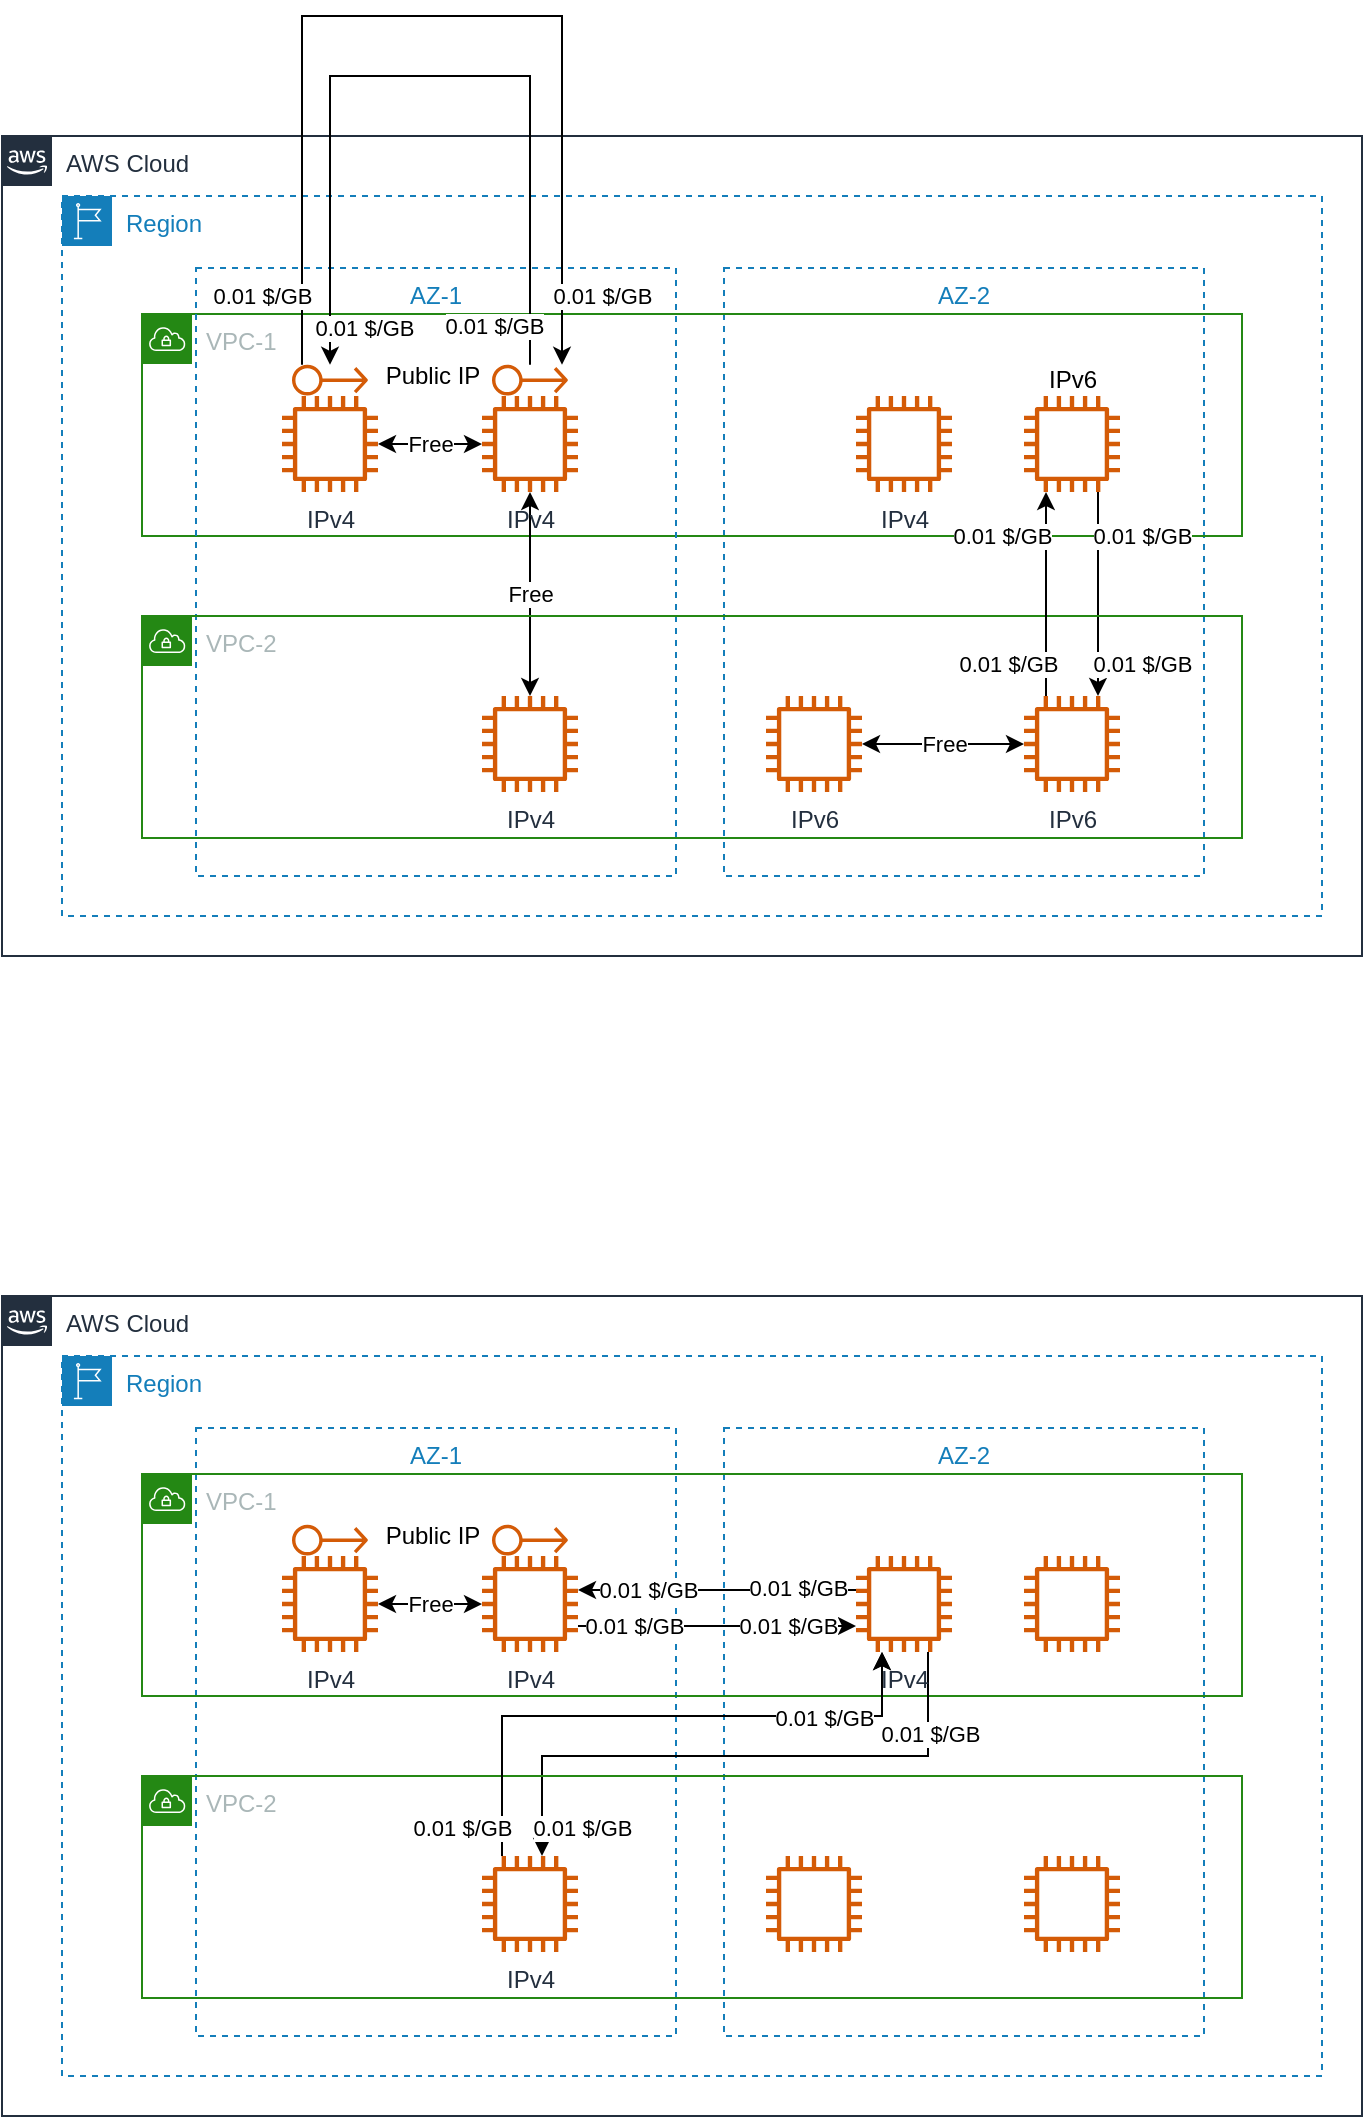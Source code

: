 <mxfile version="16.4.0" type="device"><diagram id="pWTL6Hb-sOIlGn2so1_M" name="第 1 页"><mxGraphModel dx="1732" dy="680" grid="1" gridSize="10" guides="1" tooltips="1" connect="1" arrows="1" fold="1" page="1" pageScale="1" pageWidth="827" pageHeight="1169" math="0" shadow="0"><root><mxCell id="0"/><mxCell id="1" parent="0"/><mxCell id="8tcSu2nkliZSxFQdPcAo-7" value="AZ-1" style="fillColor=none;strokeColor=#147EBA;dashed=1;verticalAlign=top;fontStyle=0;fontColor=#147EBA;" vertex="1" parent="1"><mxGeometry x="47" y="746" width="240" height="304" as="geometry"/></mxCell><mxCell id="DtpeCFxcxBldus28DC4C-15" value="AWS Cloud" style="points=[[0,0],[0.25,0],[0.5,0],[0.75,0],[1,0],[1,0.25],[1,0.5],[1,0.75],[1,1],[0.75,1],[0.5,1],[0.25,1],[0,1],[0,0.75],[0,0.5],[0,0.25]];outlineConnect=0;gradientColor=none;html=1;whiteSpace=wrap;fontSize=12;fontStyle=0;container=1;pointerEvents=0;collapsible=0;recursiveResize=0;shape=mxgraph.aws4.group;grIcon=mxgraph.aws4.group_aws_cloud_alt;strokeColor=#232F3E;fillColor=none;verticalAlign=top;align=left;spacingLeft=30;fontColor=#232F3E;dashed=0;" parent="1" vertex="1"><mxGeometry x="-50" y="100" width="680" height="410" as="geometry"/></mxCell><mxCell id="DtpeCFxcxBldus28DC4C-12" value="Region" style="points=[[0,0],[0.25,0],[0.5,0],[0.75,0],[1,0],[1,0.25],[1,0.5],[1,0.75],[1,1],[0.75,1],[0.5,1],[0.25,1],[0,1],[0,0.75],[0,0.5],[0,0.25]];outlineConnect=0;gradientColor=none;html=1;whiteSpace=wrap;fontSize=12;fontStyle=0;container=1;pointerEvents=0;collapsible=0;recursiveResize=0;shape=mxgraph.aws4.group;grIcon=mxgraph.aws4.group_region;strokeColor=#147EBA;fillColor=none;verticalAlign=top;align=left;spacingLeft=30;fontColor=#147EBA;dashed=1;" parent="1" vertex="1"><mxGeometry x="-20" y="130" width="630" height="360" as="geometry"/></mxCell><mxCell id="DtpeCFxcxBldus28DC4C-13" value="IPv4" style="sketch=0;outlineConnect=0;fontColor=#232F3E;gradientColor=none;fillColor=#D45B07;strokeColor=none;dashed=0;verticalLabelPosition=bottom;verticalAlign=top;align=center;html=1;fontSize=12;fontStyle=0;aspect=fixed;pointerEvents=1;shape=mxgraph.aws4.instance2;" parent="DtpeCFxcxBldus28DC4C-12" vertex="1"><mxGeometry x="210" y="250" width="48" height="48" as="geometry"/></mxCell><mxCell id="DtpeCFxcxBldus28DC4C-3" value="AZ-2" style="fillColor=none;strokeColor=#147EBA;dashed=1;verticalAlign=top;fontStyle=0;fontColor=#147EBA;" parent="1" vertex="1"><mxGeometry x="311" y="166" width="240" height="304" as="geometry"/></mxCell><mxCell id="DtpeCFxcxBldus28DC4C-9" value="VPC-1" style="points=[[0,0],[0.25,0],[0.5,0],[0.75,0],[1,0],[1,0.25],[1,0.5],[1,0.75],[1,1],[0.75,1],[0.5,1],[0.25,1],[0,1],[0,0.75],[0,0.5],[0,0.25]];outlineConnect=0;gradientColor=none;html=1;whiteSpace=wrap;fontSize=12;fontStyle=0;container=1;pointerEvents=0;collapsible=0;recursiveResize=0;shape=mxgraph.aws4.group;grIcon=mxgraph.aws4.group_vpc;strokeColor=#248814;fillColor=none;verticalAlign=top;align=left;spacingLeft=30;fontColor=#AAB7B8;dashed=0;" parent="1" vertex="1"><mxGeometry x="20" y="189" width="550" height="111" as="geometry"/></mxCell><mxCell id="DtpeCFxcxBldus28DC4C-40" value="IPv6" style="text;html=1;align=center;verticalAlign=middle;resizable=0;points=[];autosize=1;strokeColor=none;fillColor=none;" parent="DtpeCFxcxBldus28DC4C-9" vertex="1"><mxGeometry x="445" y="23" width="40" height="20" as="geometry"/></mxCell><mxCell id="DtpeCFxcxBldus28DC4C-2" value="AZ-1" style="fillColor=none;strokeColor=#147EBA;dashed=1;verticalAlign=top;fontStyle=0;fontColor=#147EBA;" parent="1" vertex="1"><mxGeometry x="47" y="166" width="240" height="304" as="geometry"/></mxCell><mxCell id="DtpeCFxcxBldus28DC4C-24" value="Free" style="edgeStyle=orthogonalEdgeStyle;rounded=0;orthogonalLoop=1;jettySize=auto;html=1;startArrow=classic;startFill=1;" parent="1" source="DtpeCFxcxBldus28DC4C-1" target="DtpeCFxcxBldus28DC4C-13" edge="1"><mxGeometry relative="1" as="geometry"/></mxCell><mxCell id="DtpeCFxcxBldus28DC4C-1" value="IPv4" style="sketch=0;outlineConnect=0;fontColor=#232F3E;gradientColor=none;fillColor=#D45B07;strokeColor=none;dashed=0;verticalLabelPosition=bottom;verticalAlign=top;align=center;html=1;fontSize=12;fontStyle=0;aspect=fixed;pointerEvents=1;shape=mxgraph.aws4.instance2;" parent="1" vertex="1"><mxGeometry x="190" y="230" width="48" height="48" as="geometry"/></mxCell><mxCell id="DtpeCFxcxBldus28DC4C-25" value="Free" style="edgeStyle=orthogonalEdgeStyle;rounded=0;orthogonalLoop=1;jettySize=auto;html=1;startArrow=classic;startFill=1;" parent="1" source="DtpeCFxcxBldus28DC4C-4" target="DtpeCFxcxBldus28DC4C-1" edge="1"><mxGeometry relative="1" as="geometry"/></mxCell><mxCell id="DtpeCFxcxBldus28DC4C-4" value="IPv4" style="sketch=0;outlineConnect=0;fontColor=#232F3E;gradientColor=none;fillColor=#D45B07;strokeColor=none;dashed=0;verticalLabelPosition=bottom;verticalAlign=top;align=center;html=1;fontSize=12;fontStyle=0;aspect=fixed;pointerEvents=1;shape=mxgraph.aws4.instance2;" parent="1" vertex="1"><mxGeometry x="90" y="230" width="48" height="48" as="geometry"/></mxCell><mxCell id="DtpeCFxcxBldus28DC4C-5" value="IPv4" style="sketch=0;outlineConnect=0;fontColor=#232F3E;gradientColor=none;fillColor=#D45B07;strokeColor=none;dashed=0;verticalLabelPosition=bottom;verticalAlign=top;align=center;html=1;fontSize=12;fontStyle=0;aspect=fixed;pointerEvents=1;shape=mxgraph.aws4.instance2;" parent="1" vertex="1"><mxGeometry x="377" y="230" width="48" height="48" as="geometry"/></mxCell><mxCell id="DtpeCFxcxBldus28DC4C-17" style="edgeStyle=orthogonalEdgeStyle;rounded=0;orthogonalLoop=1;jettySize=auto;html=1;" parent="1" source="DtpeCFxcxBldus28DC4C-6" target="DtpeCFxcxBldus28DC4C-7" edge="1"><mxGeometry relative="1" as="geometry"><Array as="points"><mxPoint x="100" y="40"/><mxPoint x="230" y="40"/></Array></mxGeometry></mxCell><mxCell id="DtpeCFxcxBldus28DC4C-18" value="0.01 $/GB" style="edgeLabel;html=1;align=center;verticalAlign=middle;resizable=0;points=[];" parent="DtpeCFxcxBldus28DC4C-17" vertex="1" connectable="0"><mxGeometry x="-0.856" relative="1" as="geometry"><mxPoint x="-20" as="offset"/></mxGeometry></mxCell><mxCell id="DtpeCFxcxBldus28DC4C-19" value="0.01 $/GB" style="edgeLabel;html=1;align=center;verticalAlign=middle;resizable=0;points=[];" parent="DtpeCFxcxBldus28DC4C-17" vertex="1" connectable="0"><mxGeometry x="0.852" y="1" relative="1" as="geometry"><mxPoint x="19" y="1" as="offset"/></mxGeometry></mxCell><mxCell id="DtpeCFxcxBldus28DC4C-6" value="" style="sketch=0;outlineConnect=0;fontColor=#232F3E;gradientColor=none;fillColor=#D45B07;strokeColor=none;dashed=0;verticalLabelPosition=bottom;verticalAlign=top;align=center;html=1;fontSize=12;fontStyle=0;aspect=fixed;pointerEvents=1;shape=mxgraph.aws4.elastic_ip_address;" parent="1" vertex="1"><mxGeometry x="95" y="214.17" width="38" height="15.83" as="geometry"/></mxCell><mxCell id="DtpeCFxcxBldus28DC4C-21" style="edgeStyle=orthogonalEdgeStyle;rounded=0;orthogonalLoop=1;jettySize=auto;html=1;" parent="1" source="DtpeCFxcxBldus28DC4C-7" target="DtpeCFxcxBldus28DC4C-6" edge="1"><mxGeometry relative="1" as="geometry"><Array as="points"><mxPoint x="214" y="70"/><mxPoint x="114" y="70"/></Array></mxGeometry></mxCell><mxCell id="DtpeCFxcxBldus28DC4C-22" value="0.01 $/GB" style="edgeLabel;html=1;align=center;verticalAlign=middle;resizable=0;points=[];" parent="DtpeCFxcxBldus28DC4C-21" vertex="1" connectable="0"><mxGeometry x="0.9" relative="1" as="geometry"><mxPoint x="17" y="1" as="offset"/></mxGeometry></mxCell><mxCell id="DtpeCFxcxBldus28DC4C-23" value="0.01 $/GB" style="edgeLabel;html=1;align=center;verticalAlign=middle;resizable=0;points=[];" parent="DtpeCFxcxBldus28DC4C-21" vertex="1" connectable="0"><mxGeometry x="-0.9" relative="1" as="geometry"><mxPoint x="-18" as="offset"/></mxGeometry></mxCell><mxCell id="DtpeCFxcxBldus28DC4C-7" value="" style="sketch=0;outlineConnect=0;fontColor=#232F3E;gradientColor=none;fillColor=#D45B07;strokeColor=none;dashed=0;verticalLabelPosition=bottom;verticalAlign=top;align=center;html=1;fontSize=12;fontStyle=0;aspect=fixed;pointerEvents=1;shape=mxgraph.aws4.elastic_ip_address;" parent="1" vertex="1"><mxGeometry x="195" y="214.17" width="38" height="15.83" as="geometry"/></mxCell><mxCell id="DtpeCFxcxBldus28DC4C-35" style="edgeStyle=orthogonalEdgeStyle;rounded=0;orthogonalLoop=1;jettySize=auto;html=1;startArrow=none;startFill=0;" parent="1" edge="1"><mxGeometry relative="1" as="geometry"><mxPoint x="498" y="278" as="sourcePoint"/><mxPoint x="498" y="380" as="targetPoint"/></mxGeometry></mxCell><mxCell id="DtpeCFxcxBldus28DC4C-37" value="0.01 $/GB" style="edgeLabel;html=1;align=center;verticalAlign=middle;resizable=0;points=[];" parent="DtpeCFxcxBldus28DC4C-35" vertex="1" connectable="0"><mxGeometry x="0.676" relative="1" as="geometry"><mxPoint x="22" as="offset"/></mxGeometry></mxCell><mxCell id="DtpeCFxcxBldus28DC4C-39" value="0.01 $/GB" style="edgeLabel;html=1;align=center;verticalAlign=middle;resizable=0;points=[];" parent="DtpeCFxcxBldus28DC4C-35" vertex="1" connectable="0"><mxGeometry x="-0.49" relative="1" as="geometry"><mxPoint x="22" y="-4" as="offset"/></mxGeometry></mxCell><mxCell id="DtpeCFxcxBldus28DC4C-8" value="" style="sketch=0;outlineConnect=0;fontColor=#232F3E;gradientColor=none;fillColor=#D45B07;strokeColor=none;dashed=0;verticalLabelPosition=bottom;verticalAlign=top;align=center;html=1;fontSize=12;fontStyle=0;aspect=fixed;pointerEvents=1;shape=mxgraph.aws4.instance2;" parent="1" vertex="1"><mxGeometry x="461" y="230" width="48" height="48" as="geometry"/></mxCell><mxCell id="DtpeCFxcxBldus28DC4C-10" value="VPC-2" style="points=[[0,0],[0.25,0],[0.5,0],[0.75,0],[1,0],[1,0.25],[1,0.5],[1,0.75],[1,1],[0.75,1],[0.5,1],[0.25,1],[0,1],[0,0.75],[0,0.5],[0,0.25]];outlineConnect=0;gradientColor=none;html=1;whiteSpace=wrap;fontSize=12;fontStyle=0;container=1;pointerEvents=0;collapsible=0;recursiveResize=0;shape=mxgraph.aws4.group;grIcon=mxgraph.aws4.group_vpc;strokeColor=#248814;fillColor=none;verticalAlign=top;align=left;spacingLeft=30;fontColor=#AAB7B8;dashed=0;" parent="1" vertex="1"><mxGeometry x="20" y="340" width="550" height="111" as="geometry"/></mxCell><mxCell id="DtpeCFxcxBldus28DC4C-34" value="Free" style="edgeStyle=orthogonalEdgeStyle;rounded=0;orthogonalLoop=1;jettySize=auto;html=1;startArrow=classic;startFill=1;" parent="1" source="DtpeCFxcxBldus28DC4C-11" target="DtpeCFxcxBldus28DC4C-33" edge="1"><mxGeometry relative="1" as="geometry"/></mxCell><mxCell id="DtpeCFxcxBldus28DC4C-36" value="0.01 $/GB" style="edgeStyle=orthogonalEdgeStyle;rounded=0;orthogonalLoop=1;jettySize=auto;html=1;startArrow=none;startFill=0;" parent="1" edge="1"><mxGeometry x="0.569" y="22" relative="1" as="geometry"><mxPoint x="472" y="380" as="sourcePoint"/><mxPoint x="472" y="278" as="targetPoint"/><mxPoint as="offset"/></mxGeometry></mxCell><mxCell id="DtpeCFxcxBldus28DC4C-38" value="0.01 $/GB" style="edgeLabel;html=1;align=center;verticalAlign=middle;resizable=0;points=[];" parent="DtpeCFxcxBldus28DC4C-36" vertex="1" connectable="0"><mxGeometry x="-0.686" y="1" relative="1" as="geometry"><mxPoint x="-18" as="offset"/></mxGeometry></mxCell><mxCell id="DtpeCFxcxBldus28DC4C-11" value="IPv6" style="sketch=0;outlineConnect=0;fontColor=#232F3E;gradientColor=none;fillColor=#D45B07;strokeColor=none;dashed=0;verticalLabelPosition=bottom;verticalAlign=top;align=center;html=1;fontSize=12;fontStyle=0;aspect=fixed;pointerEvents=1;shape=mxgraph.aws4.instance2;" parent="1" vertex="1"><mxGeometry x="461" y="380" width="48" height="48" as="geometry"/></mxCell><mxCell id="DtpeCFxcxBldus28DC4C-33" value="IPv6" style="sketch=0;outlineConnect=0;fontColor=#232F3E;gradientColor=none;fillColor=#D45B07;strokeColor=none;dashed=0;verticalLabelPosition=bottom;verticalAlign=top;align=center;html=1;fontSize=12;fontStyle=0;aspect=fixed;pointerEvents=1;shape=mxgraph.aws4.instance2;" parent="1" vertex="1"><mxGeometry x="332" y="380" width="48" height="48" as="geometry"/></mxCell><mxCell id="DtpeCFxcxBldus28DC4C-41" value="Public IP" style="text;html=1;align=center;verticalAlign=middle;resizable=0;points=[];autosize=1;strokeColor=none;fillColor=none;" parent="1" vertex="1"><mxGeometry x="135" y="210" width="60" height="20" as="geometry"/></mxCell><mxCell id="8tcSu2nkliZSxFQdPcAo-1" value="AWS Cloud" style="points=[[0,0],[0.25,0],[0.5,0],[0.75,0],[1,0],[1,0.25],[1,0.5],[1,0.75],[1,1],[0.75,1],[0.5,1],[0.25,1],[0,1],[0,0.75],[0,0.5],[0,0.25]];outlineConnect=0;gradientColor=none;html=1;whiteSpace=wrap;fontSize=12;fontStyle=0;container=1;pointerEvents=0;collapsible=0;recursiveResize=0;shape=mxgraph.aws4.group;grIcon=mxgraph.aws4.group_aws_cloud_alt;strokeColor=#232F3E;fillColor=none;verticalAlign=top;align=left;spacingLeft=30;fontColor=#232F3E;dashed=0;" vertex="1" parent="1"><mxGeometry x="-50" y="680" width="680" height="410" as="geometry"/></mxCell><mxCell id="8tcSu2nkliZSxFQdPcAo-2" value="Region" style="points=[[0,0],[0.25,0],[0.5,0],[0.75,0],[1,0],[1,0.25],[1,0.5],[1,0.75],[1,1],[0.75,1],[0.5,1],[0.25,1],[0,1],[0,0.75],[0,0.5],[0,0.25]];outlineConnect=0;gradientColor=none;html=1;whiteSpace=wrap;fontSize=12;fontStyle=0;container=1;pointerEvents=0;collapsible=0;recursiveResize=0;shape=mxgraph.aws4.group;grIcon=mxgraph.aws4.group_region;strokeColor=#147EBA;fillColor=none;verticalAlign=top;align=left;spacingLeft=30;fontColor=#147EBA;dashed=1;" vertex="1" parent="1"><mxGeometry x="-20" y="710" width="630" height="360" as="geometry"/></mxCell><mxCell id="8tcSu2nkliZSxFQdPcAo-3" value="IPv4" style="sketch=0;outlineConnect=0;fontColor=#232F3E;gradientColor=none;fillColor=#D45B07;strokeColor=none;dashed=0;verticalLabelPosition=bottom;verticalAlign=top;align=center;html=1;fontSize=12;fontStyle=0;aspect=fixed;pointerEvents=1;shape=mxgraph.aws4.instance2;" vertex="1" parent="8tcSu2nkliZSxFQdPcAo-2"><mxGeometry x="210" y="250" width="48" height="48" as="geometry"/></mxCell><mxCell id="8tcSu2nkliZSxFQdPcAo-4" value="AZ-2" style="fillColor=none;strokeColor=#147EBA;dashed=1;verticalAlign=top;fontStyle=0;fontColor=#147EBA;" vertex="1" parent="1"><mxGeometry x="311" y="746" width="240" height="304" as="geometry"/></mxCell><mxCell id="8tcSu2nkliZSxFQdPcAo-5" value="VPC-1" style="points=[[0,0],[0.25,0],[0.5,0],[0.75,0],[1,0],[1,0.25],[1,0.5],[1,0.75],[1,1],[0.75,1],[0.5,1],[0.25,1],[0,1],[0,0.75],[0,0.5],[0,0.25]];outlineConnect=0;gradientColor=none;html=1;whiteSpace=wrap;fontSize=12;fontStyle=0;container=1;pointerEvents=0;collapsible=0;recursiveResize=0;shape=mxgraph.aws4.group;grIcon=mxgraph.aws4.group_vpc;strokeColor=#248814;fillColor=none;verticalAlign=top;align=left;spacingLeft=30;fontColor=#AAB7B8;dashed=0;" vertex="1" parent="1"><mxGeometry x="20" y="769" width="550" height="111" as="geometry"/></mxCell><mxCell id="8tcSu2nkliZSxFQdPcAo-9" value="0.01 $/GB" style="edgeStyle=orthogonalEdgeStyle;rounded=0;orthogonalLoop=1;jettySize=auto;html=1;startArrow=none;startFill=0;" edge="1" parent="1" target="8tcSu2nkliZSxFQdPcAo-17"><mxGeometry x="0.511" relative="1" as="geometry"><mxPoint x="238" y="845" as="sourcePoint"/><mxPoint x="373" y="845" as="targetPoint"/><Array as="points"><mxPoint x="340" y="845"/><mxPoint x="340" y="845"/></Array><mxPoint as="offset"/></mxGeometry></mxCell><mxCell id="8tcSu2nkliZSxFQdPcAo-10" value="0.01 $/GB" style="edgeLabel;html=1;align=center;verticalAlign=middle;resizable=0;points=[];" vertex="1" connectable="0" parent="8tcSu2nkliZSxFQdPcAo-9"><mxGeometry x="-0.754" y="1" relative="1" as="geometry"><mxPoint x="11" y="1" as="offset"/></mxGeometry></mxCell><mxCell id="8tcSu2nkliZSxFQdPcAo-11" value="IPv4" style="sketch=0;outlineConnect=0;fontColor=#232F3E;gradientColor=none;fillColor=#D45B07;strokeColor=none;dashed=0;verticalLabelPosition=bottom;verticalAlign=top;align=center;html=1;fontSize=12;fontStyle=0;aspect=fixed;pointerEvents=1;shape=mxgraph.aws4.instance2;" vertex="1" parent="1"><mxGeometry x="190" y="810" width="48" height="48" as="geometry"/></mxCell><mxCell id="8tcSu2nkliZSxFQdPcAo-12" value="Free" style="edgeStyle=orthogonalEdgeStyle;rounded=0;orthogonalLoop=1;jettySize=auto;html=1;startArrow=classic;startFill=1;" edge="1" parent="1" source="8tcSu2nkliZSxFQdPcAo-13" target="8tcSu2nkliZSxFQdPcAo-11"><mxGeometry relative="1" as="geometry"/></mxCell><mxCell id="8tcSu2nkliZSxFQdPcAo-13" value="IPv4" style="sketch=0;outlineConnect=0;fontColor=#232F3E;gradientColor=none;fillColor=#D45B07;strokeColor=none;dashed=0;verticalLabelPosition=bottom;verticalAlign=top;align=center;html=1;fontSize=12;fontStyle=0;aspect=fixed;pointerEvents=1;shape=mxgraph.aws4.instance2;" vertex="1" parent="1"><mxGeometry x="90" y="810" width="48" height="48" as="geometry"/></mxCell><mxCell id="8tcSu2nkliZSxFQdPcAo-14" style="edgeStyle=orthogonalEdgeStyle;rounded=0;orthogonalLoop=1;jettySize=auto;html=1;startArrow=none;startFill=0;" edge="1" parent="1" source="8tcSu2nkliZSxFQdPcAo-17"><mxGeometry relative="1" as="geometry"><mxPoint x="352" y="827" as="sourcePoint"/><mxPoint x="238" y="827" as="targetPoint"/><Array as="points"><mxPoint x="350" y="827"/><mxPoint x="350" y="827"/></Array></mxGeometry></mxCell><mxCell id="8tcSu2nkliZSxFQdPcAo-15" value="0.01 $/GB" style="edgeLabel;html=1;align=center;verticalAlign=middle;resizable=0;points=[];" vertex="1" connectable="0" parent="8tcSu2nkliZSxFQdPcAo-14"><mxGeometry x="0.741" relative="1" as="geometry"><mxPoint x="17" as="offset"/></mxGeometry></mxCell><mxCell id="8tcSu2nkliZSxFQdPcAo-16" value="0.01 $/GB" style="edgeLabel;html=1;align=center;verticalAlign=middle;resizable=0;points=[];" vertex="1" connectable="0" parent="8tcSu2nkliZSxFQdPcAo-14"><mxGeometry x="-0.741" relative="1" as="geometry"><mxPoint x="-11" y="-1" as="offset"/></mxGeometry></mxCell><mxCell id="8tcSu2nkliZSxFQdPcAo-40" style="edgeStyle=orthogonalEdgeStyle;rounded=0;orthogonalLoop=1;jettySize=auto;html=1;" edge="1" parent="1" source="8tcSu2nkliZSxFQdPcAo-17" target="8tcSu2nkliZSxFQdPcAo-3"><mxGeometry relative="1" as="geometry"><Array as="points"><mxPoint x="413" y="910"/><mxPoint x="220" y="910"/></Array></mxGeometry></mxCell><mxCell id="8tcSu2nkliZSxFQdPcAo-43" value="0.01 $/GB" style="edgeLabel;html=1;align=center;verticalAlign=middle;resizable=0;points=[];" vertex="1" connectable="0" parent="8tcSu2nkliZSxFQdPcAo-40"><mxGeometry x="0.905" y="1" relative="1" as="geometry"><mxPoint x="19" as="offset"/></mxGeometry></mxCell><mxCell id="8tcSu2nkliZSxFQdPcAo-44" value="0.01 $/GB" style="edgeLabel;html=1;align=center;verticalAlign=middle;resizable=0;points=[];" vertex="1" connectable="0" parent="8tcSu2nkliZSxFQdPcAo-40"><mxGeometry x="-0.763" y="1" relative="1" as="geometry"><mxPoint y="6" as="offset"/></mxGeometry></mxCell><mxCell id="8tcSu2nkliZSxFQdPcAo-17" value="IPv4" style="sketch=0;outlineConnect=0;fontColor=#232F3E;gradientColor=none;fillColor=#D45B07;strokeColor=none;dashed=0;verticalLabelPosition=bottom;verticalAlign=top;align=center;html=1;fontSize=12;fontStyle=0;aspect=fixed;pointerEvents=1;shape=mxgraph.aws4.instance2;" vertex="1" parent="1"><mxGeometry x="377" y="810" width="48" height="48" as="geometry"/></mxCell><mxCell id="8tcSu2nkliZSxFQdPcAo-21" value="" style="sketch=0;outlineConnect=0;fontColor=#232F3E;gradientColor=none;fillColor=#D45B07;strokeColor=none;dashed=0;verticalLabelPosition=bottom;verticalAlign=top;align=center;html=1;fontSize=12;fontStyle=0;aspect=fixed;pointerEvents=1;shape=mxgraph.aws4.elastic_ip_address;" vertex="1" parent="1"><mxGeometry x="95" y="794.17" width="38" height="15.83" as="geometry"/></mxCell><mxCell id="8tcSu2nkliZSxFQdPcAo-25" value="" style="sketch=0;outlineConnect=0;fontColor=#232F3E;gradientColor=none;fillColor=#D45B07;strokeColor=none;dashed=0;verticalLabelPosition=bottom;verticalAlign=top;align=center;html=1;fontSize=12;fontStyle=0;aspect=fixed;pointerEvents=1;shape=mxgraph.aws4.elastic_ip_address;" vertex="1" parent="1"><mxGeometry x="195" y="794.17" width="38" height="15.83" as="geometry"/></mxCell><mxCell id="8tcSu2nkliZSxFQdPcAo-29" value="" style="sketch=0;outlineConnect=0;fontColor=#232F3E;gradientColor=none;fillColor=#D45B07;strokeColor=none;dashed=0;verticalLabelPosition=bottom;verticalAlign=top;align=center;html=1;fontSize=12;fontStyle=0;aspect=fixed;pointerEvents=1;shape=mxgraph.aws4.instance2;" vertex="1" parent="1"><mxGeometry x="461" y="810" width="48" height="48" as="geometry"/></mxCell><mxCell id="8tcSu2nkliZSxFQdPcAo-30" value="VPC-2" style="points=[[0,0],[0.25,0],[0.5,0],[0.75,0],[1,0],[1,0.25],[1,0.5],[1,0.75],[1,1],[0.75,1],[0.5,1],[0.25,1],[0,1],[0,0.75],[0,0.5],[0,0.25]];outlineConnect=0;gradientColor=none;html=1;whiteSpace=wrap;fontSize=12;fontStyle=0;container=1;pointerEvents=0;collapsible=0;recursiveResize=0;shape=mxgraph.aws4.group;grIcon=mxgraph.aws4.group_vpc;strokeColor=#248814;fillColor=none;verticalAlign=top;align=left;spacingLeft=30;fontColor=#AAB7B8;dashed=0;" vertex="1" parent="1"><mxGeometry x="20" y="920" width="550" height="111" as="geometry"/></mxCell><mxCell id="8tcSu2nkliZSxFQdPcAo-34" value="" style="sketch=0;outlineConnect=0;fontColor=#232F3E;gradientColor=none;fillColor=#D45B07;strokeColor=none;dashed=0;verticalLabelPosition=bottom;verticalAlign=top;align=center;html=1;fontSize=12;fontStyle=0;aspect=fixed;pointerEvents=1;shape=mxgraph.aws4.instance2;" vertex="1" parent="1"><mxGeometry x="461" y="960" width="48" height="48" as="geometry"/></mxCell><mxCell id="8tcSu2nkliZSxFQdPcAo-35" value="" style="sketch=0;outlineConnect=0;fontColor=#232F3E;gradientColor=none;fillColor=#D45B07;strokeColor=none;dashed=0;verticalLabelPosition=bottom;verticalAlign=top;align=center;html=1;fontSize=12;fontStyle=0;aspect=fixed;pointerEvents=1;shape=mxgraph.aws4.instance2;" vertex="1" parent="1"><mxGeometry x="332" y="960" width="48" height="48" as="geometry"/></mxCell><mxCell id="8tcSu2nkliZSxFQdPcAo-36" value="Public IP" style="text;html=1;align=center;verticalAlign=middle;resizable=0;points=[];autosize=1;strokeColor=none;fillColor=none;" vertex="1" parent="1"><mxGeometry x="135" y="790" width="60" height="20" as="geometry"/></mxCell><mxCell id="8tcSu2nkliZSxFQdPcAo-39" style="edgeStyle=orthogonalEdgeStyle;rounded=0;orthogonalLoop=1;jettySize=auto;html=1;" edge="1" parent="1" source="8tcSu2nkliZSxFQdPcAo-3" target="8tcSu2nkliZSxFQdPcAo-17"><mxGeometry relative="1" as="geometry"><Array as="points"><mxPoint x="200" y="890"/><mxPoint x="390" y="890"/></Array></mxGeometry></mxCell><mxCell id="8tcSu2nkliZSxFQdPcAo-41" style="edgeStyle=orthogonalEdgeStyle;rounded=0;orthogonalLoop=1;jettySize=auto;html=1;" edge="1" parent="1" source="8tcSu2nkliZSxFQdPcAo-3" target="8tcSu2nkliZSxFQdPcAo-17"><mxGeometry relative="1" as="geometry"><mxPoint x="200" y="960" as="sourcePoint"/><mxPoint x="390" y="858" as="targetPoint"/><Array as="points"><mxPoint x="200" y="890"/><mxPoint x="390" y="890"/></Array></mxGeometry></mxCell><mxCell id="8tcSu2nkliZSxFQdPcAo-42" value="0.01 $/GB" style="edgeLabel;html=1;align=center;verticalAlign=middle;resizable=0;points=[];" vertex="1" connectable="0" parent="8tcSu2nkliZSxFQdPcAo-41"><mxGeometry x="-0.904" relative="1" as="geometry"><mxPoint x="-20" as="offset"/></mxGeometry></mxCell><mxCell id="8tcSu2nkliZSxFQdPcAo-45" value="0.01 $/GB" style="edgeLabel;html=1;align=center;verticalAlign=middle;resizable=0;points=[];" vertex="1" connectable="0" parent="8tcSu2nkliZSxFQdPcAo-41"><mxGeometry x="0.582" y="-1" relative="1" as="geometry"><mxPoint as="offset"/></mxGeometry></mxCell></root></mxGraphModel></diagram></mxfile>